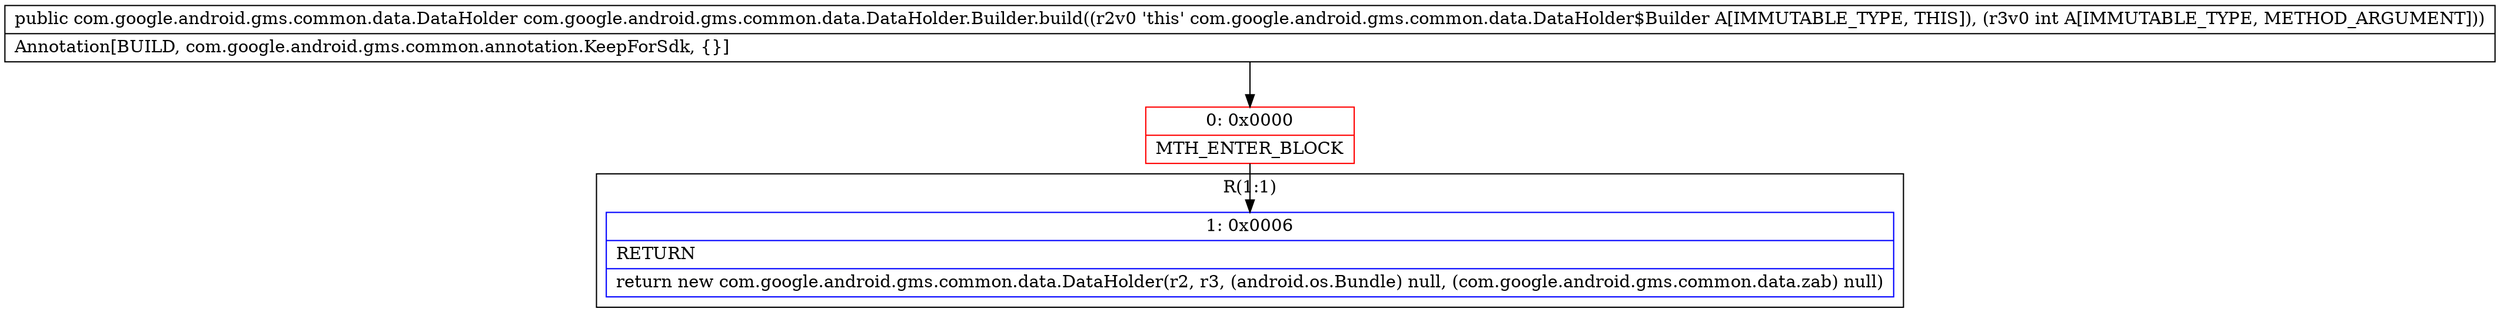 digraph "CFG forcom.google.android.gms.common.data.DataHolder.Builder.build(I)Lcom\/google\/android\/gms\/common\/data\/DataHolder;" {
subgraph cluster_Region_1144117519 {
label = "R(1:1)";
node [shape=record,color=blue];
Node_1 [shape=record,label="{1\:\ 0x0006|RETURN\l|return new com.google.android.gms.common.data.DataHolder(r2, r3, (android.os.Bundle) null, (com.google.android.gms.common.data.zab) null)\l}"];
}
Node_0 [shape=record,color=red,label="{0\:\ 0x0000|MTH_ENTER_BLOCK\l}"];
MethodNode[shape=record,label="{public com.google.android.gms.common.data.DataHolder com.google.android.gms.common.data.DataHolder.Builder.build((r2v0 'this' com.google.android.gms.common.data.DataHolder$Builder A[IMMUTABLE_TYPE, THIS]), (r3v0 int A[IMMUTABLE_TYPE, METHOD_ARGUMENT]))  | Annotation[BUILD, com.google.android.gms.common.annotation.KeepForSdk, \{\}]\l}"];
MethodNode -> Node_0;
Node_0 -> Node_1;
}

